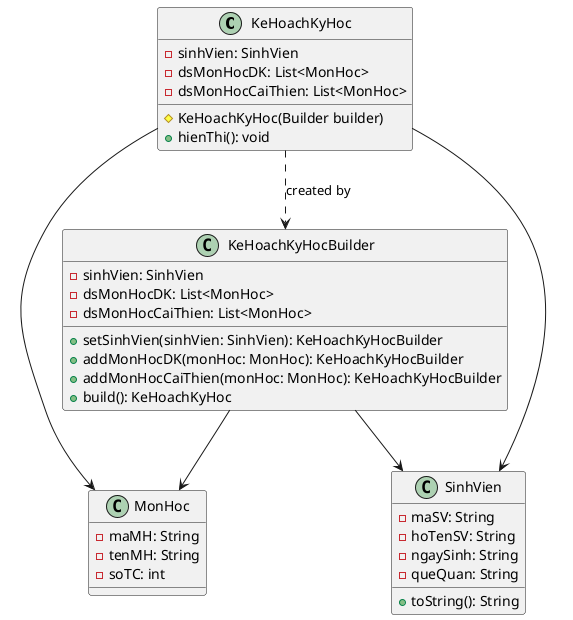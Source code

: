 @startuml
'https://plantuml.com/class-diagram

class KeHoachKyHoc{
    - sinhVien: SinhVien
    - dsMonHocDK: List<MonHoc>
    - dsMonHocCaiThien: List<MonHoc>
    # KeHoachKyHoc(Builder builder)
    + hienThi(): void
}

class KeHoachKyHocBuilder{
    - sinhVien: SinhVien
    - dsMonHocDK: List<MonHoc>
    - dsMonHocCaiThien: List<MonHoc>
    + setSinhVien(sinhVien: SinhVien): KeHoachKyHocBuilder
    + addMonHocDK(monHoc: MonHoc): KeHoachKyHocBuilder
    + addMonHocCaiThien(monHoc: MonHoc): KeHoachKyHocBuilder
    + build(): KeHoachKyHoc
}

class MonHoc{
    - maMH: String
    - tenMH: String
    - soTC: int
}

class SinhVien{
    - maSV: String
    - hoTenSV: String
    - ngaySinh: String
    - queQuan: String
    + toString(): String
}

KeHoachKyHoc ..> KeHoachKyHocBuilder : "created by"
KeHoachKyHocBuilder --> SinhVien
KeHoachKyHocBuilder --> MonHoc
KeHoachKyHoc --> SinhVien
KeHoachKyHoc --> MonHoc
@enduml
